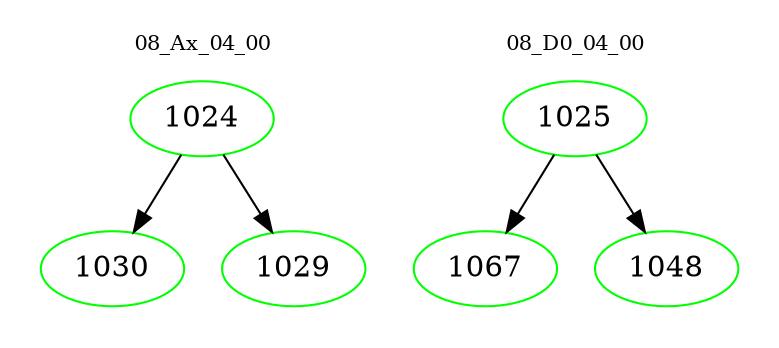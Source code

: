 digraph{
subgraph cluster_0 {
color = white
label = "08_Ax_04_00";
fontsize=10;
T0_1024 [label="1024", color="green"]
T0_1024 -> T0_1030 [color="black"]
T0_1030 [label="1030", color="green"]
T0_1024 -> T0_1029 [color="black"]
T0_1029 [label="1029", color="green"]
}
subgraph cluster_1 {
color = white
label = "08_D0_04_00";
fontsize=10;
T1_1025 [label="1025", color="green"]
T1_1025 -> T1_1067 [color="black"]
T1_1067 [label="1067", color="green"]
T1_1025 -> T1_1048 [color="black"]
T1_1048 [label="1048", color="green"]
}
}
